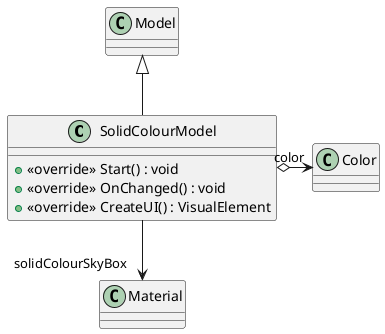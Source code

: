 @startuml
class SolidColourModel {
    + <<override>> Start() : void
    + <<override>> OnChanged() : void
    + <<override>> CreateUI() : VisualElement
}
Model <|-- SolidColourModel
SolidColourModel o-> "color" Color
SolidColourModel --> "solidColourSkyBox" Material
@enduml
